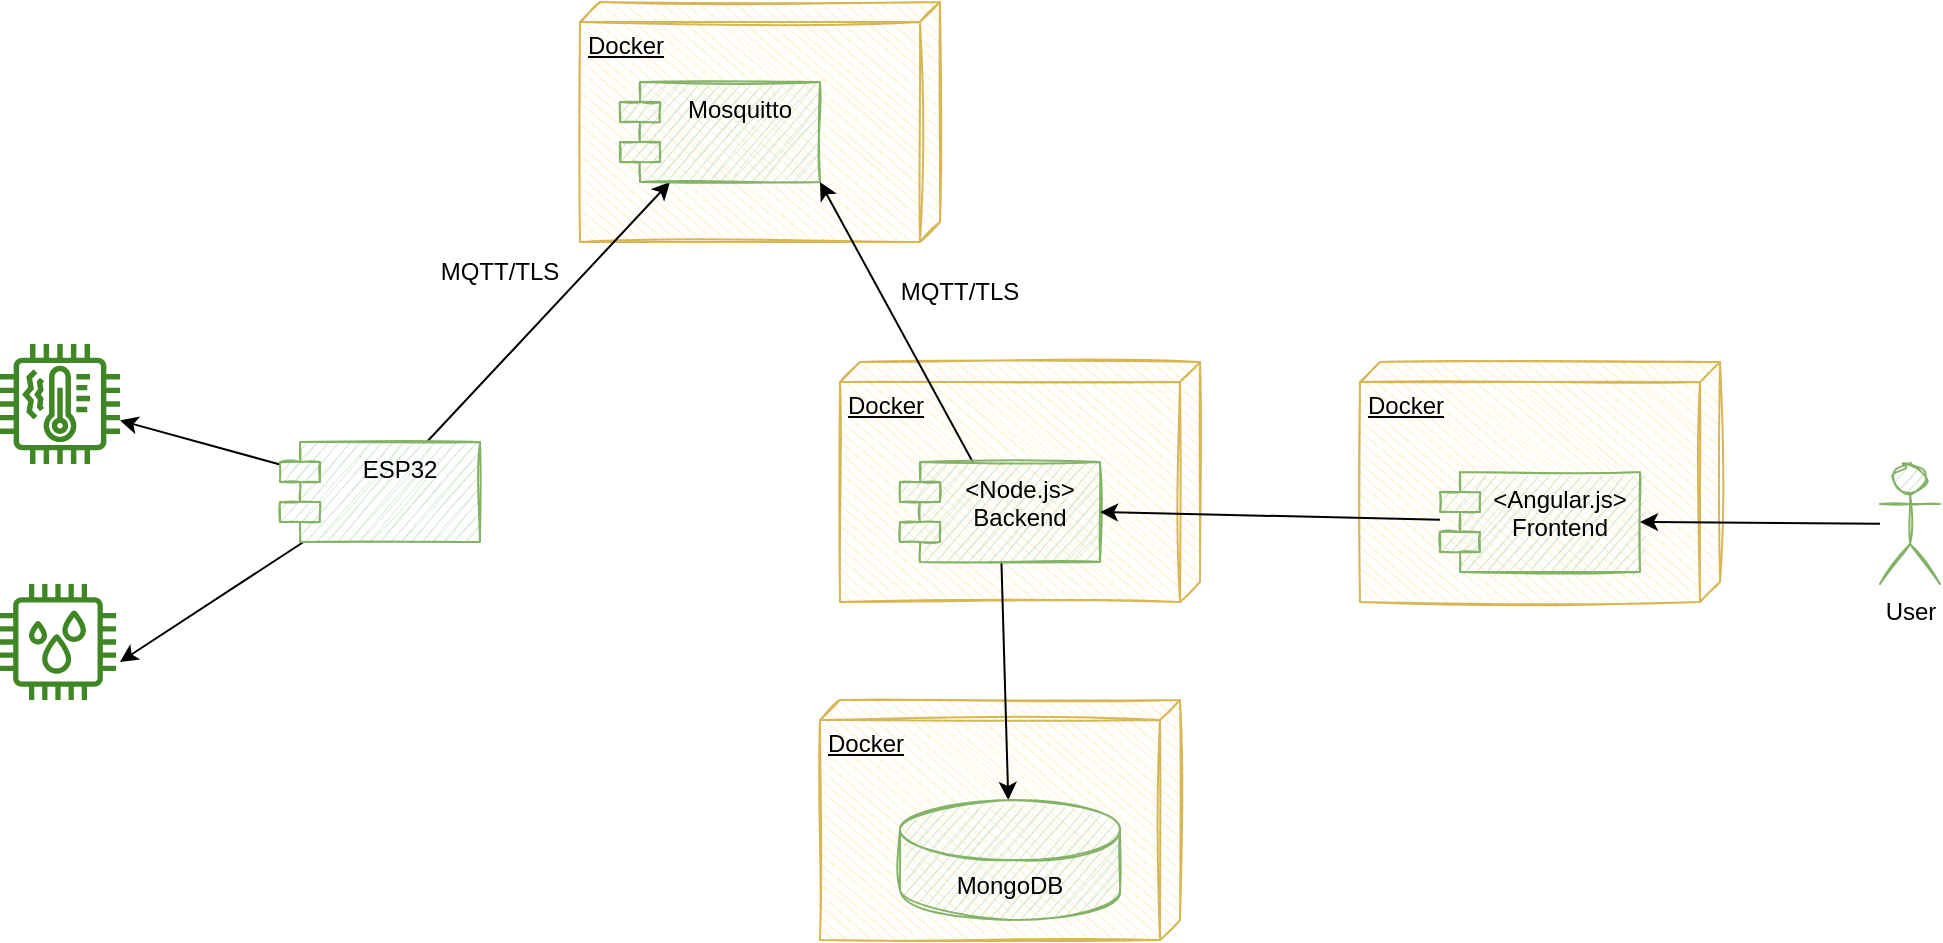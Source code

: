 <mxfile version="17.2.4" type="device"><diagram id="IqrAR56lTIYEk1NUGBPG" name="Page-1"><mxGraphModel dx="2249" dy="905" grid="1" gridSize="10" guides="1" tooltips="1" connect="1" arrows="1" fold="1" page="1" pageScale="1" pageWidth="827" pageHeight="1169" math="0" shadow="0"><root><mxCell id="0"/><mxCell id="1" parent="0"/><mxCell id="XlG4oVjQgZvYp7tlrmtd-2" value="Docker" style="verticalAlign=top;align=left;spacingTop=8;spacingLeft=2;spacingRight=12;shape=cube;size=10;direction=south;fontStyle=4;html=1;sketch=1;fillColor=#fff2cc;strokeColor=#d6b656;" vertex="1" parent="1"><mxGeometry x="400" y="429" width="180" height="120" as="geometry"/></mxCell><mxCell id="OX1Iyub6PWti1n3kRlkS-17" value="Docker" style="verticalAlign=top;align=left;spacingTop=8;spacingLeft=2;spacingRight=12;shape=cube;size=10;direction=south;fontStyle=4;html=1;sketch=1;fillColor=#fff2cc;strokeColor=#d6b656;" parent="1" vertex="1"><mxGeometry x="670" y="260" width="180" height="120" as="geometry"/></mxCell><mxCell id="OX1Iyub6PWti1n3kRlkS-15" value="Docker" style="verticalAlign=top;align=left;spacingTop=8;spacingLeft=2;spacingRight=12;shape=cube;size=10;direction=south;fontStyle=4;html=1;sketch=1;fillColor=#fff2cc;strokeColor=#d6b656;" parent="1" vertex="1"><mxGeometry x="280" y="80" width="180" height="120" as="geometry"/></mxCell><mxCell id="OX1Iyub6PWti1n3kRlkS-16" value="Docker" style="verticalAlign=top;align=left;spacingTop=8;spacingLeft=2;spacingRight=12;shape=cube;size=10;direction=south;fontStyle=4;html=1;sketch=1;fillColor=#fff2cc;strokeColor=#d6b656;" parent="1" vertex="1"><mxGeometry x="410" y="260" width="180" height="120" as="geometry"/></mxCell><mxCell id="OX1Iyub6PWti1n3kRlkS-8" style="rounded=0;orthogonalLoop=1;jettySize=auto;html=1;" parent="1" source="OX1Iyub6PWti1n3kRlkS-1" target="OX1Iyub6PWti1n3kRlkS-6" edge="1"><mxGeometry relative="1" as="geometry"/></mxCell><mxCell id="OX1Iyub6PWti1n3kRlkS-9" style="edgeStyle=none;rounded=0;orthogonalLoop=1;jettySize=auto;html=1;entryX=1.034;entryY=0.672;entryDx=0;entryDy=0;entryPerimeter=0;" parent="1" source="OX1Iyub6PWti1n3kRlkS-1" target="OX1Iyub6PWti1n3kRlkS-7" edge="1"><mxGeometry relative="1" as="geometry"/></mxCell><mxCell id="OX1Iyub6PWti1n3kRlkS-10" style="edgeStyle=none;rounded=0;orthogonalLoop=1;jettySize=auto;html=1;entryX=0.25;entryY=1;entryDx=0;entryDy=0;" parent="1" source="OX1Iyub6PWti1n3kRlkS-1" target="OX1Iyub6PWti1n3kRlkS-2" edge="1"><mxGeometry relative="1" as="geometry"/></mxCell><mxCell id="OX1Iyub6PWti1n3kRlkS-1" value="ESP32" style="shape=module;align=left;spacingLeft=20;align=center;verticalAlign=top;sketch=1;fillColor=#d5e8d4;strokeColor=#82b366;" parent="1" vertex="1"><mxGeometry x="130" y="300" width="100" height="50" as="geometry"/></mxCell><mxCell id="OX1Iyub6PWti1n3kRlkS-2" value="Mosquitto" style="shape=module;align=left;spacingLeft=20;align=center;verticalAlign=top;sketch=1;fillColor=#d5e8d4;strokeColor=#82b366;" parent="1" vertex="1"><mxGeometry x="300" y="120" width="100" height="50" as="geometry"/></mxCell><mxCell id="OX1Iyub6PWti1n3kRlkS-11" style="edgeStyle=none;rounded=0;orthogonalLoop=1;jettySize=auto;html=1;entryX=1;entryY=1;entryDx=0;entryDy=0;" parent="1" source="OX1Iyub6PWti1n3kRlkS-3" target="OX1Iyub6PWti1n3kRlkS-2" edge="1"><mxGeometry relative="1" as="geometry"/></mxCell><mxCell id="XlG4oVjQgZvYp7tlrmtd-3" style="rounded=0;orthogonalLoop=1;jettySize=auto;html=1;" edge="1" parent="1" source="OX1Iyub6PWti1n3kRlkS-3" target="XlG4oVjQgZvYp7tlrmtd-1"><mxGeometry relative="1" as="geometry"/></mxCell><mxCell id="OX1Iyub6PWti1n3kRlkS-3" value="&lt;Node.js&gt;&#10;Backend" style="shape=module;align=left;spacingLeft=20;align=center;verticalAlign=top;sketch=1;fillColor=#d5e8d4;strokeColor=#82b366;" parent="1" vertex="1"><mxGeometry x="440" y="310" width="100" height="50" as="geometry"/></mxCell><mxCell id="OX1Iyub6PWti1n3kRlkS-12" style="edgeStyle=none;rounded=0;orthogonalLoop=1;jettySize=auto;html=1;entryX=1;entryY=0.5;entryDx=0;entryDy=0;" parent="1" source="OX1Iyub6PWti1n3kRlkS-4" target="OX1Iyub6PWti1n3kRlkS-3" edge="1"><mxGeometry relative="1" as="geometry"/></mxCell><mxCell id="OX1Iyub6PWti1n3kRlkS-4" value="&lt;Angular.js&gt;&#10;Frontend" style="shape=module;align=left;spacingLeft=20;align=center;verticalAlign=top;sketch=1;fillColor=#d5e8d4;strokeColor=#82b366;" parent="1" vertex="1"><mxGeometry x="710" y="315" width="100" height="50" as="geometry"/></mxCell><mxCell id="OX1Iyub6PWti1n3kRlkS-13" style="edgeStyle=none;rounded=0;orthogonalLoop=1;jettySize=auto;html=1;entryX=1;entryY=0.5;entryDx=0;entryDy=0;" parent="1" source="OX1Iyub6PWti1n3kRlkS-5" target="OX1Iyub6PWti1n3kRlkS-4" edge="1"><mxGeometry relative="1" as="geometry"/></mxCell><mxCell id="OX1Iyub6PWti1n3kRlkS-5" value="User" style="shape=umlActor;verticalLabelPosition=bottom;verticalAlign=top;html=1;sketch=1;fillColor=#d5e8d4;strokeColor=#82b366;" parent="1" vertex="1"><mxGeometry x="930" y="311" width="30" height="60" as="geometry"/></mxCell><mxCell id="OX1Iyub6PWti1n3kRlkS-6" value="" style="sketch=0;outlineConnect=0;fontColor=#232F3E;gradientColor=none;fillColor=#3F8624;strokeColor=none;dashed=0;verticalLabelPosition=bottom;verticalAlign=top;align=center;html=1;fontSize=12;fontStyle=0;aspect=fixed;pointerEvents=1;shape=mxgraph.aws4.iot_thing_temperature_vibration_sensor;" parent="1" vertex="1"><mxGeometry x="-10" y="251" width="60" height="60" as="geometry"/></mxCell><mxCell id="OX1Iyub6PWti1n3kRlkS-7" value="" style="sketch=0;outlineConnect=0;fontColor=#232F3E;gradientColor=none;fillColor=#3F8624;strokeColor=none;dashed=0;verticalLabelPosition=bottom;verticalAlign=top;align=center;html=1;fontSize=12;fontStyle=0;aspect=fixed;pointerEvents=1;shape=mxgraph.aws4.iot_thing_humidity_sensor;" parent="1" vertex="1"><mxGeometry x="-10" y="371" width="58" height="58" as="geometry"/></mxCell><mxCell id="OX1Iyub6PWti1n3kRlkS-18" value="MQTT/TLS" style="text;html=1;strokeColor=none;fillColor=none;align=center;verticalAlign=middle;whiteSpace=wrap;rounded=0;sketch=1;" parent="1" vertex="1"><mxGeometry x="210" y="200" width="60" height="30" as="geometry"/></mxCell><mxCell id="OX1Iyub6PWti1n3kRlkS-19" value="MQTT/TLS" style="text;html=1;strokeColor=none;fillColor=none;align=center;verticalAlign=middle;whiteSpace=wrap;rounded=0;sketch=1;" parent="1" vertex="1"><mxGeometry x="440" y="210" width="60" height="30" as="geometry"/></mxCell><mxCell id="XlG4oVjQgZvYp7tlrmtd-1" value="MongoDB" style="shape=cylinder3;whiteSpace=wrap;html=1;boundedLbl=1;backgroundOutline=1;size=15;sketch=1;fillColor=#d5e8d4;strokeColor=#82b366;" vertex="1" parent="1"><mxGeometry x="440" y="479" width="110" height="60" as="geometry"/></mxCell></root></mxGraphModel></diagram></mxfile>